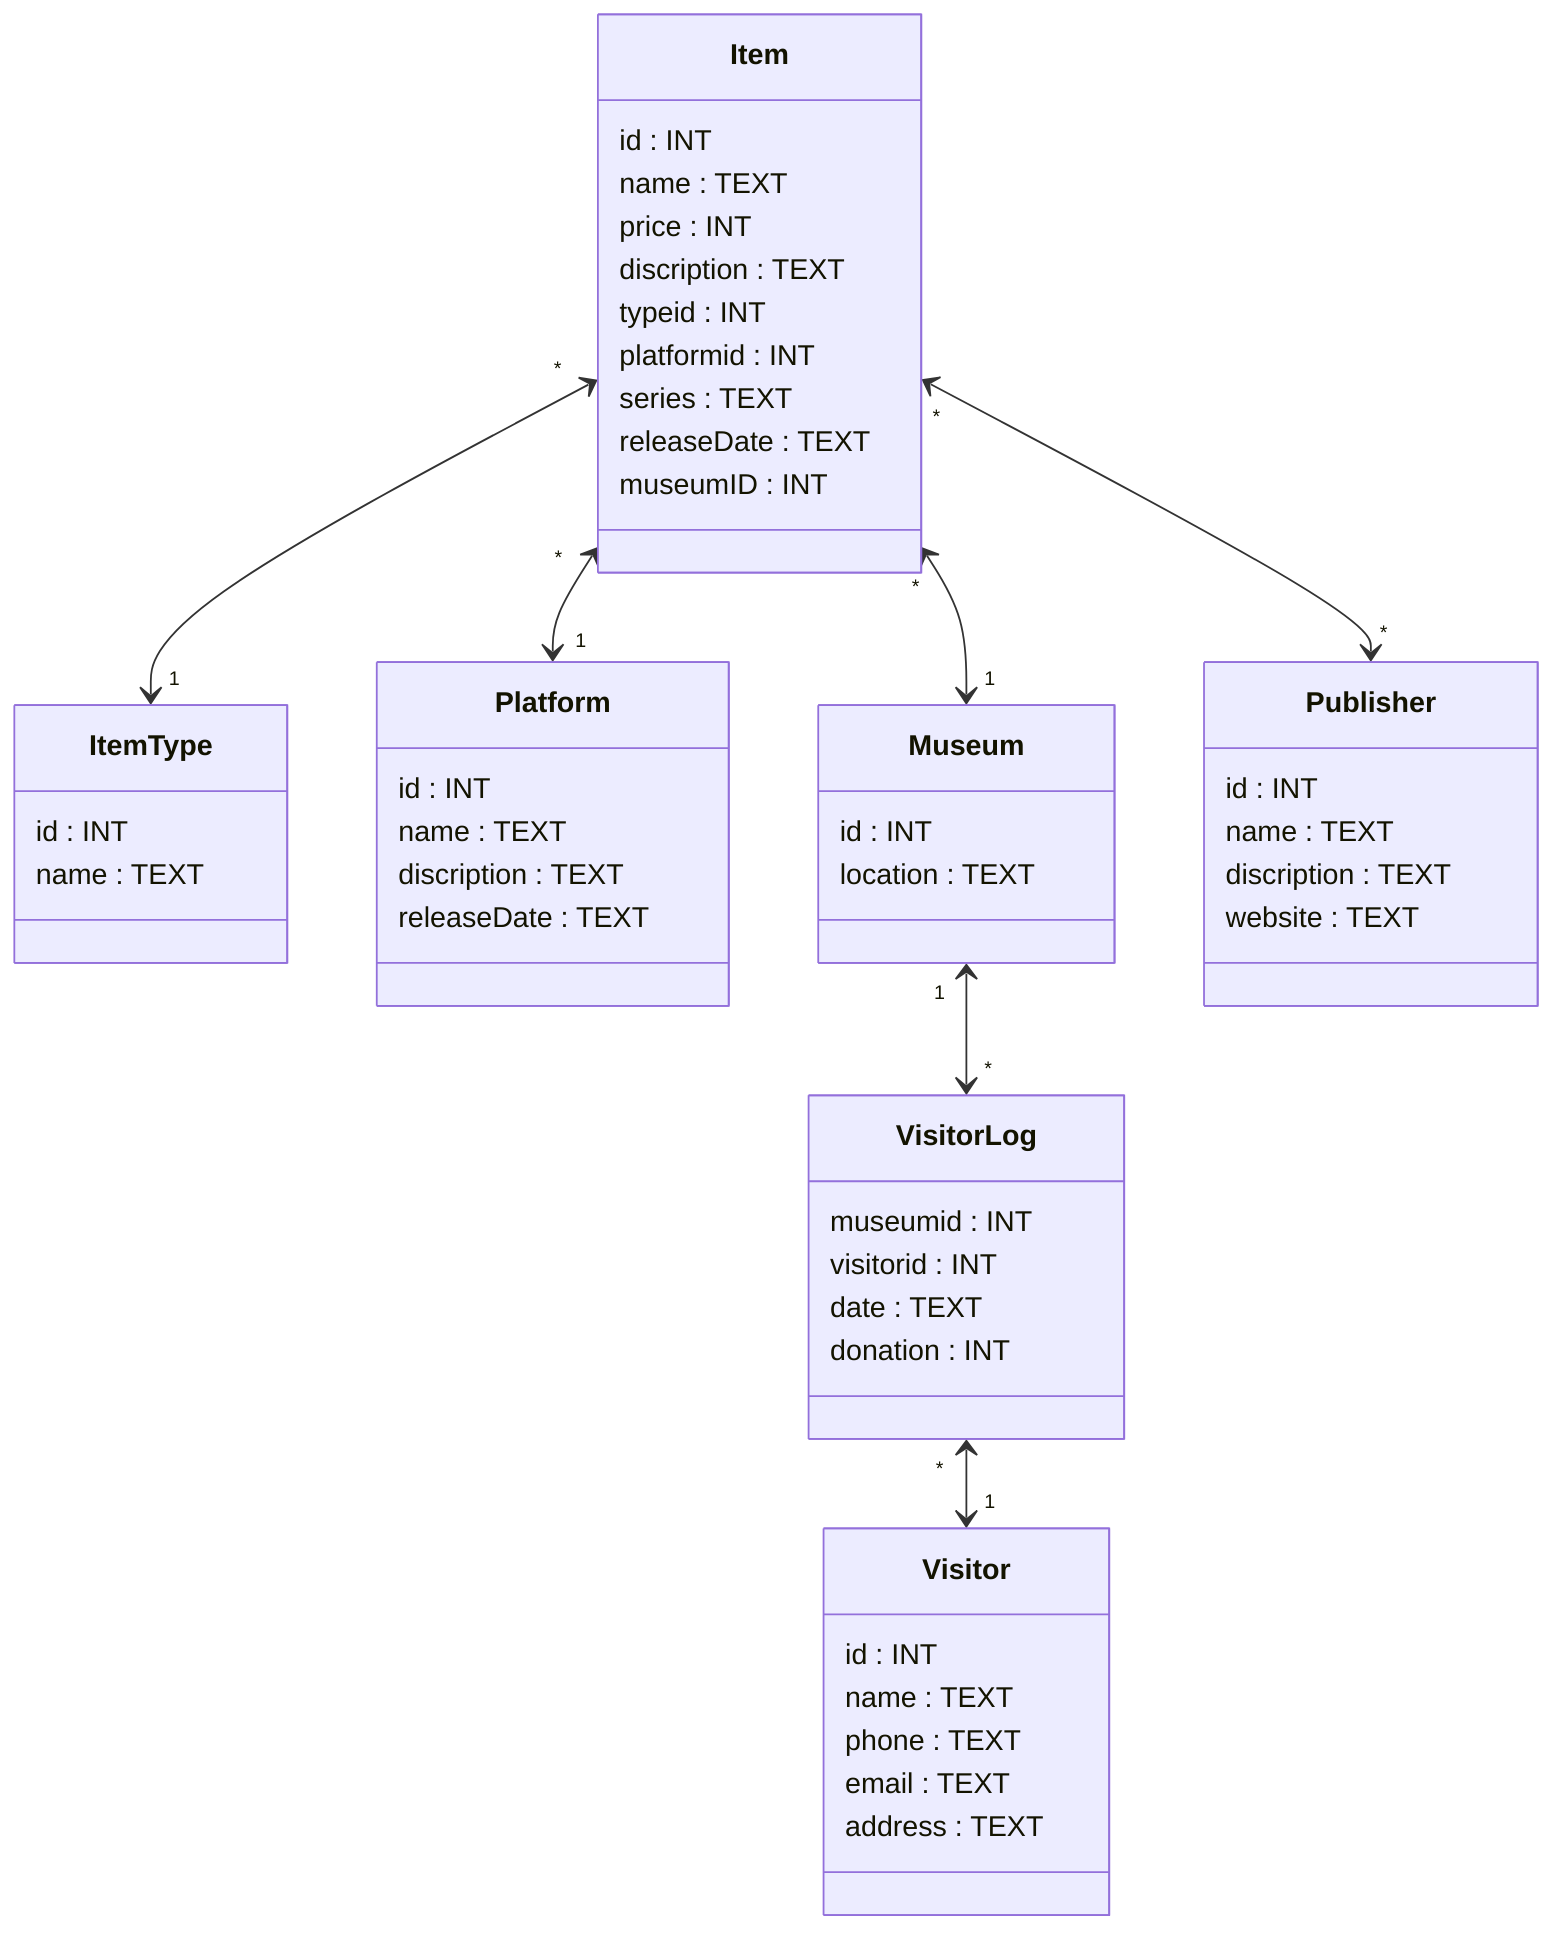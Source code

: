 classDiagram

    Item "*" <--> "1" ItemType
    Item "*" <--> "1" Platform
    Item "*" <--> "1" Museum
    Item "*" <--> "*" Publisher
    Museum "1" <--> "*" VisitorLog
    VisitorLog "*" <--> "1" Visitor

    class Item {
        id : INT
        name : TEXT
        price : INT
        discription : TEXT
        typeid : INT
        platformid : INT
        series : TEXT
        releaseDate : TEXT
        museumID : INT
    }

    class ItemType {
        id : INT
        name : TEXT
    }

    class Platform {
        id : INT
        name : TEXT
        discription : TEXT
        releaseDate : TEXT
    }
    
    class Publisher {
        id : INT
        name : TEXT
        discription : TEXT
        website : TEXT
    }
    
    class Museum {
        id : INT
        location : TEXT
    }
    
    class VisitorLog {
        museumid : INT
        visitorid : INT
        date : TEXT
        donation : INT
    }
    
    class Visitor {
        id : INT
        name : TEXT
        phone : TEXT
        email : TEXT
        address : TEXT
    }